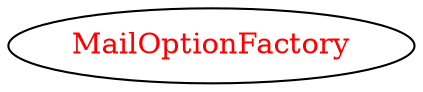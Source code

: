 digraph dependencyGraph {
 concentrate=true;
 ranksep="2.0";
 rankdir="LR"; 
 splines="ortho";
"MailOptionFactory" [fontcolor="red"];
}